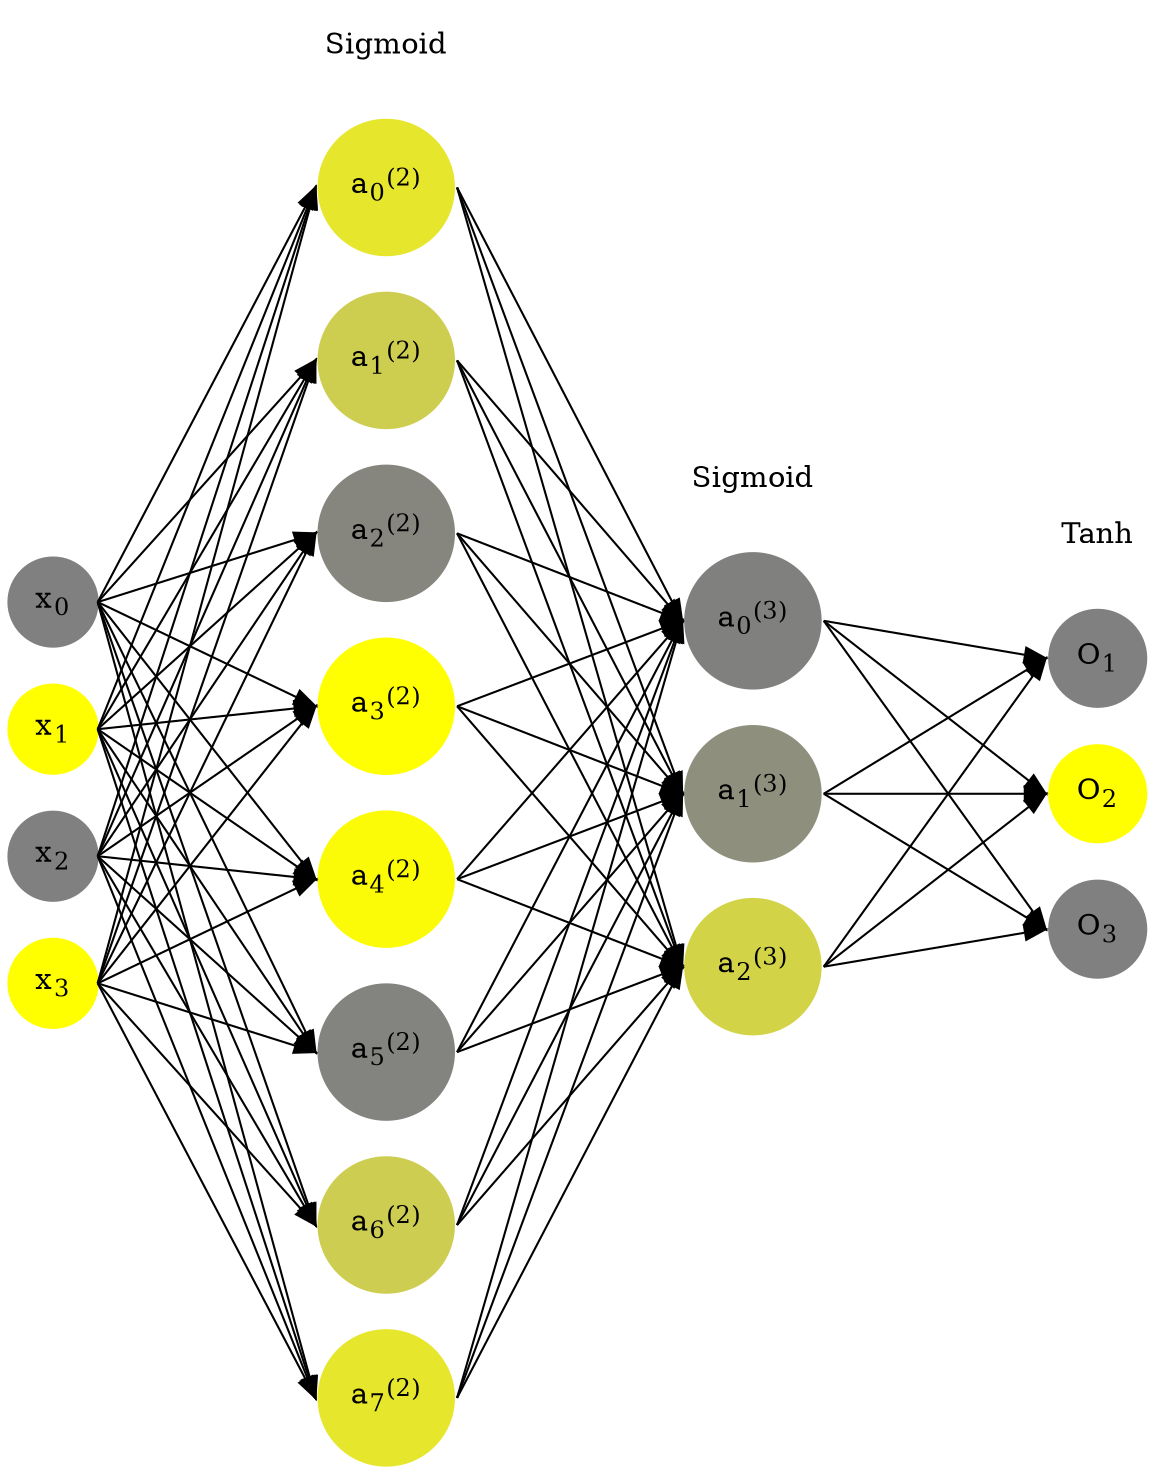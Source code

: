 digraph G {
	rankdir = LR;
	splines=false;
	edge[style=invis];
	ranksep= 1.4;
	{
	node [shape=circle, color="0.1667, 0.0, 0.5", style=filled, fillcolor="0.1667, 0.0, 0.5"];
	x0 [label=<x<sub>0</sub>>];
	}
	{
	node [shape=circle, color="0.1667, 1.0, 1.0", style=filled, fillcolor="0.1667, 1.0, 1.0"];
	x1 [label=<x<sub>1</sub>>];
	}
	{
	node [shape=circle, color="0.1667, 0.0, 0.5", style=filled, fillcolor="0.1667, 0.0, 0.5"];
	x2 [label=<x<sub>2</sub>>];
	}
	{
	node [shape=circle, color="0.1667, 1.0, 1.0", style=filled, fillcolor="0.1667, 1.0, 1.0"];
	x3 [label=<x<sub>3</sub>>];
	}
	{
	node [shape=circle, color="0.1667, 0.803940, 0.901970", style=filled, fillcolor="0.1667, 0.803940, 0.901970"];
	a02 [label=<a<sub>0</sub><sup>(2)</sup>>];
	}
	{
	node [shape=circle, color="0.1667, 0.608053, 0.804027", style=filled, fillcolor="0.1667, 0.608053, 0.804027"];
	a12 [label=<a<sub>1</sub><sup>(2)</sup>>];
	}
	{
	node [shape=circle, color="0.1667, 0.047673, 0.523837", style=filled, fillcolor="0.1667, 0.047673, 0.523837"];
	a22 [label=<a<sub>2</sub><sup>(2)</sup>>];
	}
	{
	node [shape=circle, color="0.1667, 0.994711, 0.997356", style=filled, fillcolor="0.1667, 0.994711, 0.997356"];
	a32 [label=<a<sub>3</sub><sup>(2)</sup>>];
	}
	{
	node [shape=circle, color="0.1667, 0.966879, 0.983439", style=filled, fillcolor="0.1667, 0.966879, 0.983439"];
	a42 [label=<a<sub>4</sub><sup>(2)</sup>>];
	}
	{
	node [shape=circle, color="0.1667, 0.026478, 0.513239", style=filled, fillcolor="0.1667, 0.026478, 0.513239"];
	a52 [label=<a<sub>5</sub><sup>(2)</sup>>];
	}
	{
	node [shape=circle, color="0.1667, 0.603371, 0.801686", style=filled, fillcolor="0.1667, 0.603371, 0.801686"];
	a62 [label=<a<sub>6</sub><sup>(2)</sup>>];
	}
	{
	node [shape=circle, color="0.1667, 0.802237, 0.901118", style=filled, fillcolor="0.1667, 0.802237, 0.901118"];
	a72 [label=<a<sub>7</sub><sup>(2)</sup>>];
	}
	{
	node [shape=circle, color="0.1667, 0.000277, 0.500138", style=filled, fillcolor="0.1667, 0.000277, 0.500138"];
	a03 [label=<a<sub>0</sub><sup>(3)</sup>>];
	}
	{
	node [shape=circle, color="0.1667, 0.122492, 0.561246", style=filled, fillcolor="0.1667, 0.122492, 0.561246"];
	a13 [label=<a<sub>1</sub><sup>(3)</sup>>];
	}
	{
	node [shape=circle, color="0.1667, 0.655946, 0.827973", style=filled, fillcolor="0.1667, 0.655946, 0.827973"];
	a23 [label=<a<sub>2</sub><sup>(3)</sup>>];
	}
	{
	node [shape=circle, color="0.1667, 0.0, 0.5", style=filled, fillcolor="0.1667, 0.0, 0.5"];
	O1 [label=<O<sub>1</sub>>];
	}
	{
	node [shape=circle, color="0.1667, 1.0, 1.0", style=filled, fillcolor="0.1667, 1.0, 1.0"];
	O2 [label=<O<sub>2</sub>>];
	}
	{
	node [shape=circle, color="0.1667, 0.0, 0.5", style=filled, fillcolor="0.1667, 0.0, 0.5"];
	O3 [label=<O<sub>3</sub>>];
	}
	{
	rank=same;
	x0->x1->x2->x3;
	}
	{
	rank=same;
	a02->a12->a22->a32->a42->a52->a62->a72;
	}
	{
	rank=same;
	a03->a13->a23;
	}
	{
	rank=same;
	O1->O2->O3;
	}
	l1 [shape=plaintext,label="Sigmoid"];
	l1->a02;
	{rank=same; l1;a02};
	l2 [shape=plaintext,label="Sigmoid"];
	l2->a03;
	{rank=same; l2;a03};
	l3 [shape=plaintext,label="Tanh"];
	l3->O1;
	{rank=same; l3;O1};
edge[style=solid, tailport=e, headport=w];
	{x0;x1;x2;x3} -> {a02;a12;a22;a32;a42;a52;a62;a72};
	{a02;a12;a22;a32;a42;a52;a62;a72} -> {a03;a13;a23};
	{a03;a13;a23} -> {O1,O2,O3};
}